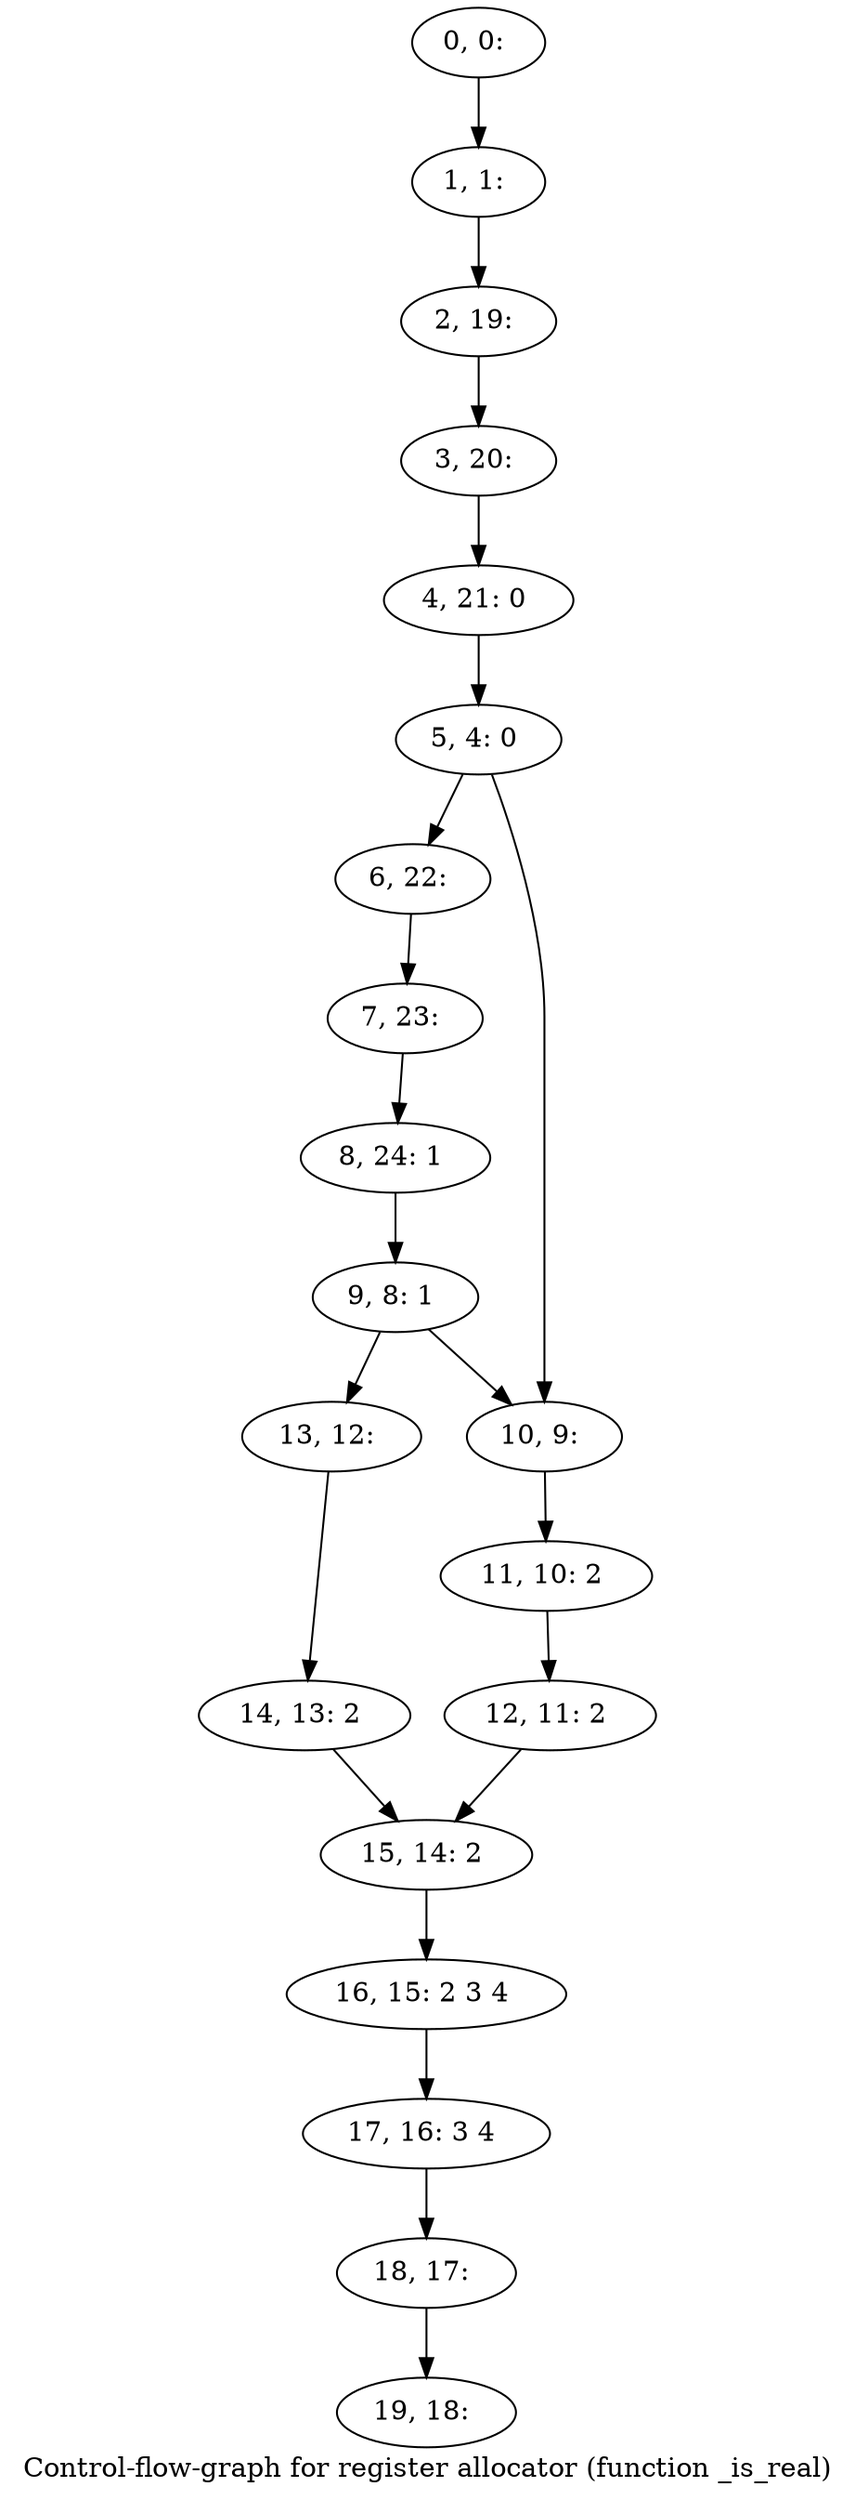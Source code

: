 digraph G {
graph [label="Control-flow-graph for register allocator (function _is_real)"]
0[label="0, 0: "];
1[label="1, 1: "];
2[label="2, 19: "];
3[label="3, 20: "];
4[label="4, 21: 0 "];
5[label="5, 4: 0 "];
6[label="6, 22: "];
7[label="7, 23: "];
8[label="8, 24: 1 "];
9[label="9, 8: 1 "];
10[label="10, 9: "];
11[label="11, 10: 2 "];
12[label="12, 11: 2 "];
13[label="13, 12: "];
14[label="14, 13: 2 "];
15[label="15, 14: 2 "];
16[label="16, 15: 2 3 4 "];
17[label="17, 16: 3 4 "];
18[label="18, 17: "];
19[label="19, 18: "];
0->1 ;
1->2 ;
2->3 ;
3->4 ;
4->5 ;
5->6 ;
5->10 ;
6->7 ;
7->8 ;
8->9 ;
9->10 ;
9->13 ;
10->11 ;
11->12 ;
12->15 ;
13->14 ;
14->15 ;
15->16 ;
16->17 ;
17->18 ;
18->19 ;
}
